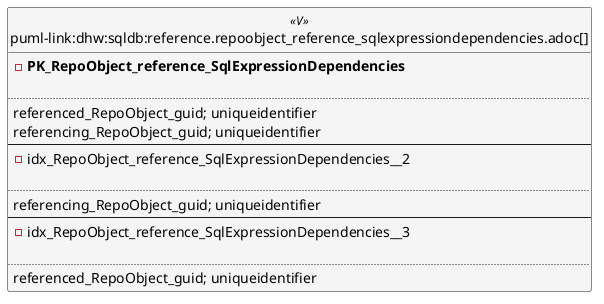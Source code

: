 @startuml
left to right direction
'top to bottom direction
hide circle
'avoide "." issues:
set namespaceSeparator none


skinparam class {
  BackgroundColor White
  BackgroundColor<<FN>> Yellow
  BackgroundColor<<FS>> Yellow
  BackgroundColor<<FT>> LightGray
  BackgroundColor<<IF>> Yellow
  BackgroundColor<<IS>> Yellow
  BackgroundColor<<P>> Aqua
  BackgroundColor<<PC>> Aqua
  BackgroundColor<<SN>> Yellow
  BackgroundColor<<SO>> SlateBlue
  BackgroundColor<<TF>> LightGray
  BackgroundColor<<TR>> Tomato
  BackgroundColor<<U>> White
  BackgroundColor<<V>> WhiteSmoke
  BackgroundColor<<X>> Aqua
  BackgroundColor<<external>> AliceBlue
}


entity "puml-link:dhw:sqldb:reference.repoobject_reference_sqlexpressiondependencies.adoc[]" as reference.RepoObject_reference_SqlExpressionDependencies << V >> {
- **PK_RepoObject_reference_SqlExpressionDependencies**

..
referenced_RepoObject_guid; uniqueidentifier
referencing_RepoObject_guid; uniqueidentifier
--
- idx_RepoObject_reference_SqlExpressionDependencies__2

..
referencing_RepoObject_guid; uniqueidentifier
--
- idx_RepoObject_reference_SqlExpressionDependencies__3

..
referenced_RepoObject_guid; uniqueidentifier
}


@enduml

